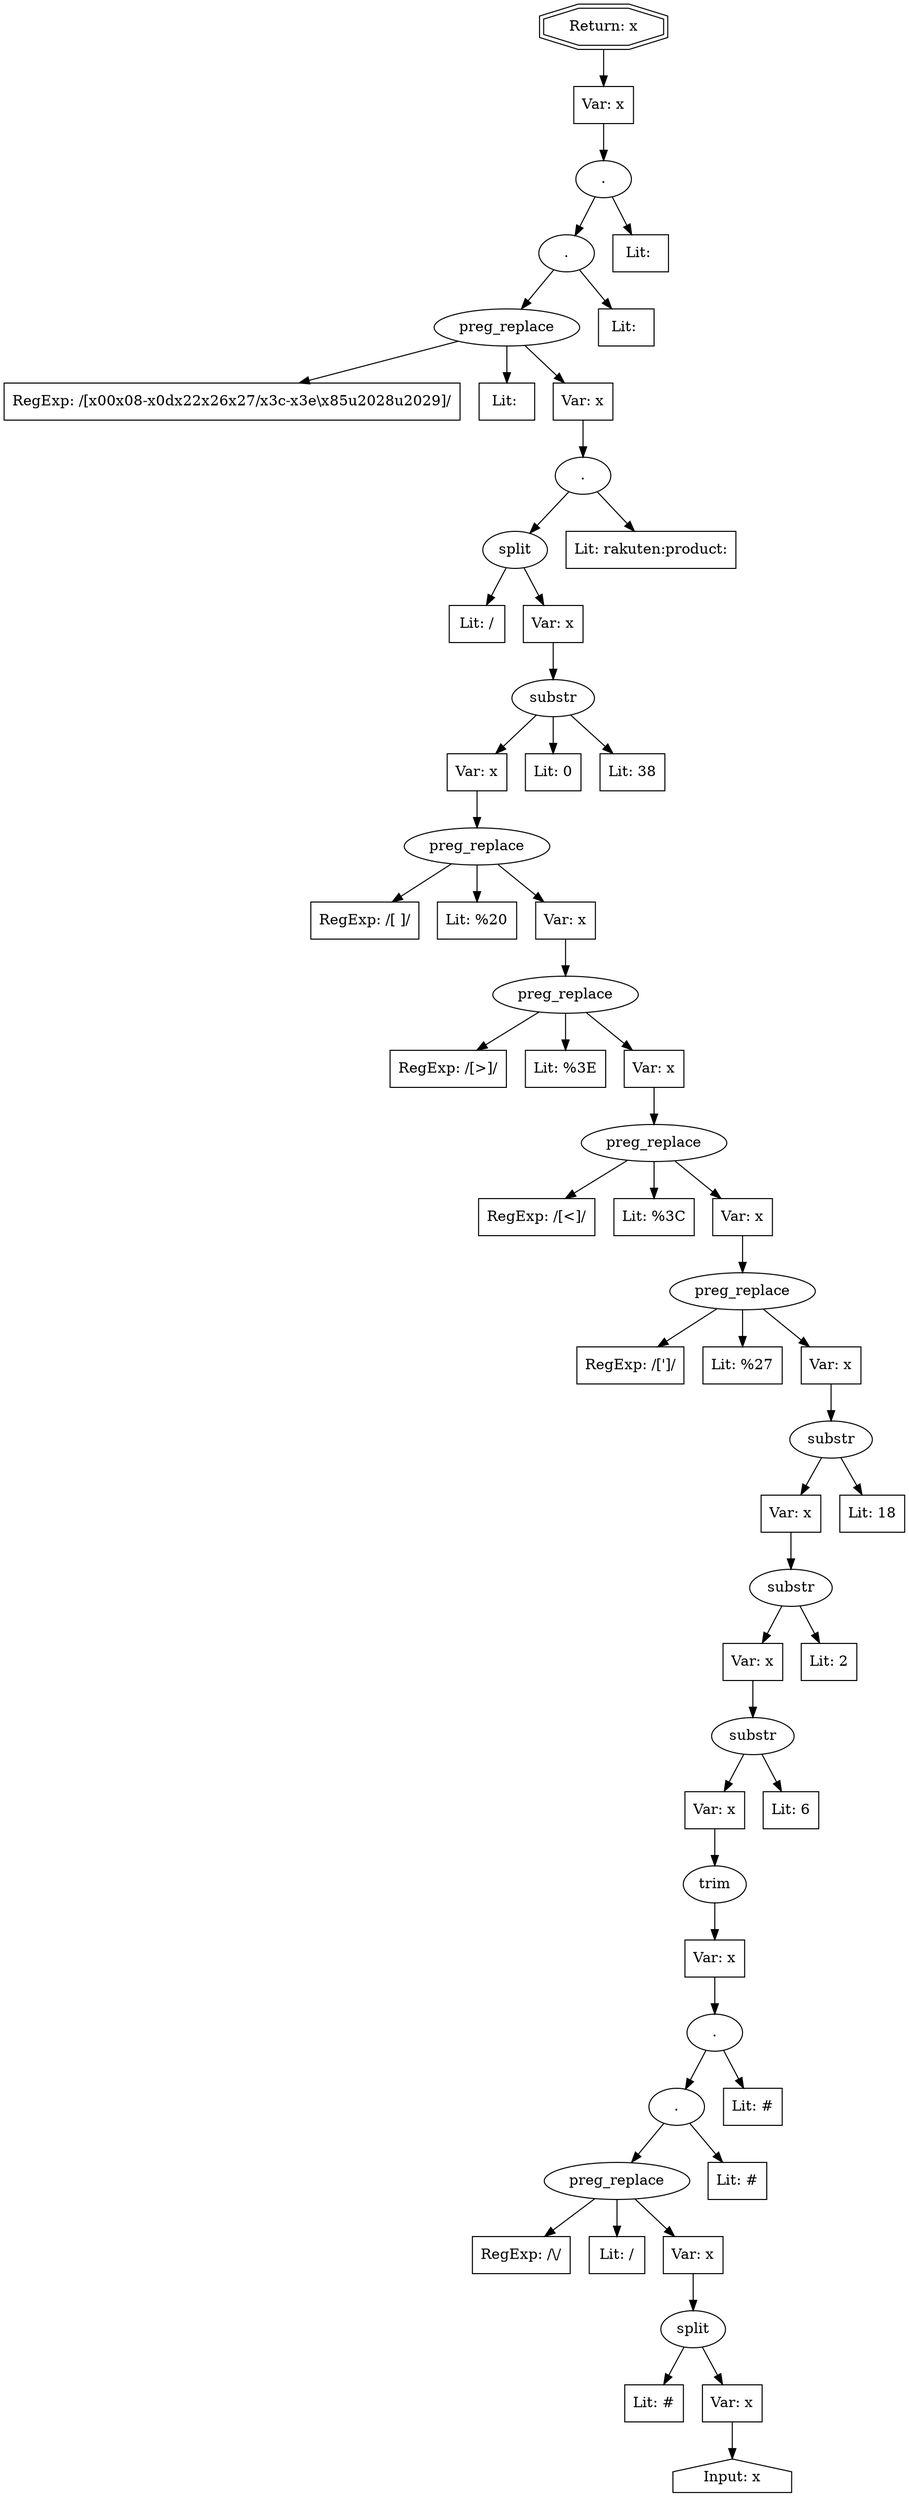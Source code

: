 // Finding: 0f512127-2b33-4316-b88a-b27839ab674c
// Finding.url: https://www.example321.com/shop/petscarrefour/product/h83z9hqqx/##</iframe></style></script></object></embed></textarea><img src=x onerror=taintfoxLog('e9a949401ea34f1c9b71795a028fca1a')><!--/*
// Finding.parentloc: https://www.example321.com/shop/petscarrefour/product/h83z9hqqx/##</iframe></style></script></object></embed></textarea><img src=x onerror=taintfoxLog('e9a949401ea34f1c9b71795a028fca1a')><!--/*
// Finding.domain: www.example321.com
// Finding.base_domain: example321.com
// Finding.source: location.href
// Finding.sink: innerHTML
// Sanitizer.score: 13
// Sanitizer.name: Xb
// Sanitizer.location: https://www.example22.com/gtm.js?id=GTM-T663CG3&l=TagtoodataLayer&t=450297 - Xb:279:455
// Finding.begin: 3388
// Finding.end: 3397
// Finding.original_uuid: 7c958f8b-456d-449b-a699-2008f1b18700
// Finding.TwentyFiveMillionFlowsId: 658595411
// Finding.script: https://www.example22.com/gtm.js?id=GTM-T663CG3&l=TagtoodataLayer&t=450297
// Finding.line: 283
// Exploit.uuid: e9a94940-1ea3-4f1c-9b71-795a028fca1a
// Exploit.success: false
// Exploit.status: validated
// Exploit.method: C
// Exploit.type: html
// Exploit.token: text
// Exploit.content: x
// Exploit.quote_type: None
// Exploit.tag: None
// Exploit.break_out: #</iframe></style></script></object></embed></textarea><img src=x onerror=
// Exploit.break_in: ><!--/*
// Exploit.payload: #</iframe></style></script></object></embed></textarea><img src=x onerror=taintfoxLog(1)><!--/*
// Exploit.begin_taint_url: 54
// Exploit.end_taint_url: 63
// Exploit.replace_begin_url: 64
// Exploit.replace_end_url: 64
// Exploit.replace_begin_param: 454
// Exploit.replace_end_param: 454
// Issues.LargestEncodeAttrStringChain: 0
// Issues.LargestTextFragmentEncodeChainLength: 0
// Issues.HasApproximation: true
// Issues.HasMissingImplementation: false
// Issues.HasInfiniteRegexWithFunctionReplacer: false
// Issues.MergedSplitAndJoins: true
// Issues.HasUrlInRhsOfReplace: false
// Issues.HasUrlInLhsOfReplace: false
// Issues.HasCookieValueInLhsOfreplace: false
// Issues.HasCookieValueInRhsOfreplace: false
// Issues.HasCookieValueInMatchPattern: false
// Issues.HasCookieValueInExecPattern: false
// Issues.RemovedLRConcats: false
// Issues.RemovedReplaceArtifacts: false
// Issues.HasUrlInMatchPattern: false
// Issues.HasUrlInExecPattern: false
// Issues.RemovedNOPreplaces: false
// Issues.Known_sanitizer: false
// DepGraph.hash: 385877218
// DepGraph.sanitizer_hash: 1736843677
// Merged split and join statements 
// Merged split and join statements 
// Merged split and join statements 
// Merged split and join statements 
// Approximated Implementation for: replace([\x00\x08-\x0d\x22\x26\x27\/\x3c-\x3e\\\x85\u2028\u2029]/g: 1, s: 0, u: 0, m: 0, i: 0 [escapes(<: 1, >: 1, &: 1, ": 1, ': 1, /: 1, \: 1, =: 1), function_rhs: true], 'function(a){return ub[a]}') - Other Exception: ReferenceError: ub is not defined 
digraph cfg {
n0 [shape=house, label="Input: x"];
n1 [shape=ellipse, label="split"];
n2 [shape=box, label="Lit: #"];
n3 [shape=box, label="Var: x"];
n4 [shape=ellipse, label="preg_replace"];
n5 [shape=box, label="RegExp: /\\/"];
n6 [shape=box, label="Lit: /"];
n7 [shape=box, label="Var: x"];
n8 [shape=ellipse, label="."];
n9 [shape=box, label="Lit: #"];
n10 [shape=ellipse, label="."];
n11 [shape=box, label="Lit: #"];
n12 [shape=ellipse, label="trim"];
n13 [shape=box, label="Var: x"];
n14 [shape=ellipse, label="substr"];
n15 [shape=box, label="Var: x"];
n16 [shape=box, label="Lit: 6"];
n17 [shape=ellipse, label="substr"];
n18 [shape=box, label="Var: x"];
n19 [shape=box, label="Lit: 2"];
n20 [shape=ellipse, label="substr"];
n21 [shape=box, label="Var: x"];
n22 [shape=box, label="Lit: 18"];
n23 [shape=ellipse, label="preg_replace"];
n24 [shape=box, label="RegExp: /[']/"];
n25 [shape=box, label="Lit: %27"];
n26 [shape=box, label="Var: x"];
n27 [shape=ellipse, label="preg_replace"];
n28 [shape=box, label="RegExp: /[<]/"];
n29 [shape=box, label="Lit: %3C"];
n30 [shape=box, label="Var: x"];
n31 [shape=ellipse, label="preg_replace"];
n32 [shape=box, label="RegExp: /[>]/"];
n33 [shape=box, label="Lit: %3E"];
n34 [shape=box, label="Var: x"];
n35 [shape=ellipse, label="preg_replace"];
n36 [shape=box, label="RegExp: /[ ]/"];
n37 [shape=box, label="Lit: %20"];
n38 [shape=box, label="Var: x"];
n39 [shape=ellipse, label="substr"];
n40 [shape=box, label="Var: x"];
n41 [shape=box, label="Lit: 0"];
n42 [shape=box, label="Lit: 38"];
n43 [shape=ellipse, label="split"];
n44 [shape=box, label="Lit: /"];
n45 [shape=box, label="Var: x"];
n46 [shape=ellipse, label="."];
n47 [shape=box, label="Lit: rakuten:product:"];
n48 [shape=ellipse, label="preg_replace"];
n49 [shape=box, label="RegExp: /[\x00\x08-\x0d\x22\x26\x27\/\x3c-\x3e\\\x85\u2028\u2029]/"];
n50 [shape=box, label="Lit: "];
n51 [shape=box, label="Var: x"];
n52 [shape=ellipse, label="."];
n53 [shape=box, label="Lit: "];
n54 [shape=ellipse, label="."];
n55 [shape=box, label="Lit: "];
n56 [shape=box, label="Var: x"];
n57 [shape=doubleoctagon, label="Return: x"];
n3 -> n0;
n1 -> n2;
n1 -> n3;
n7 -> n1;
n4 -> n5;
n4 -> n6;
n4 -> n7;
n8 -> n9;
n8 -> n4;
n10 -> n8;
n10 -> n11;
n13 -> n10;
n12 -> n13;
n15 -> n12;
n14 -> n15;
n14 -> n16;
n18 -> n14;
n17 -> n18;
n17 -> n19;
n21 -> n17;
n20 -> n21;
n20 -> n22;
n26 -> n20;
n23 -> n24;
n23 -> n25;
n23 -> n26;
n30 -> n23;
n27 -> n28;
n27 -> n29;
n27 -> n30;
n34 -> n27;
n31 -> n32;
n31 -> n33;
n31 -> n34;
n38 -> n31;
n35 -> n36;
n35 -> n37;
n35 -> n38;
n40 -> n35;
n39 -> n40;
n39 -> n41;
n39 -> n42;
n45 -> n39;
n43 -> n44;
n43 -> n45;
n46 -> n47;
n46 -> n43;
n51 -> n46;
n48 -> n49;
n48 -> n50;
n48 -> n51;
n52 -> n53;
n52 -> n48;
n54 -> n52;
n54 -> n55;
n56 -> n54;
n57 -> n56;
}